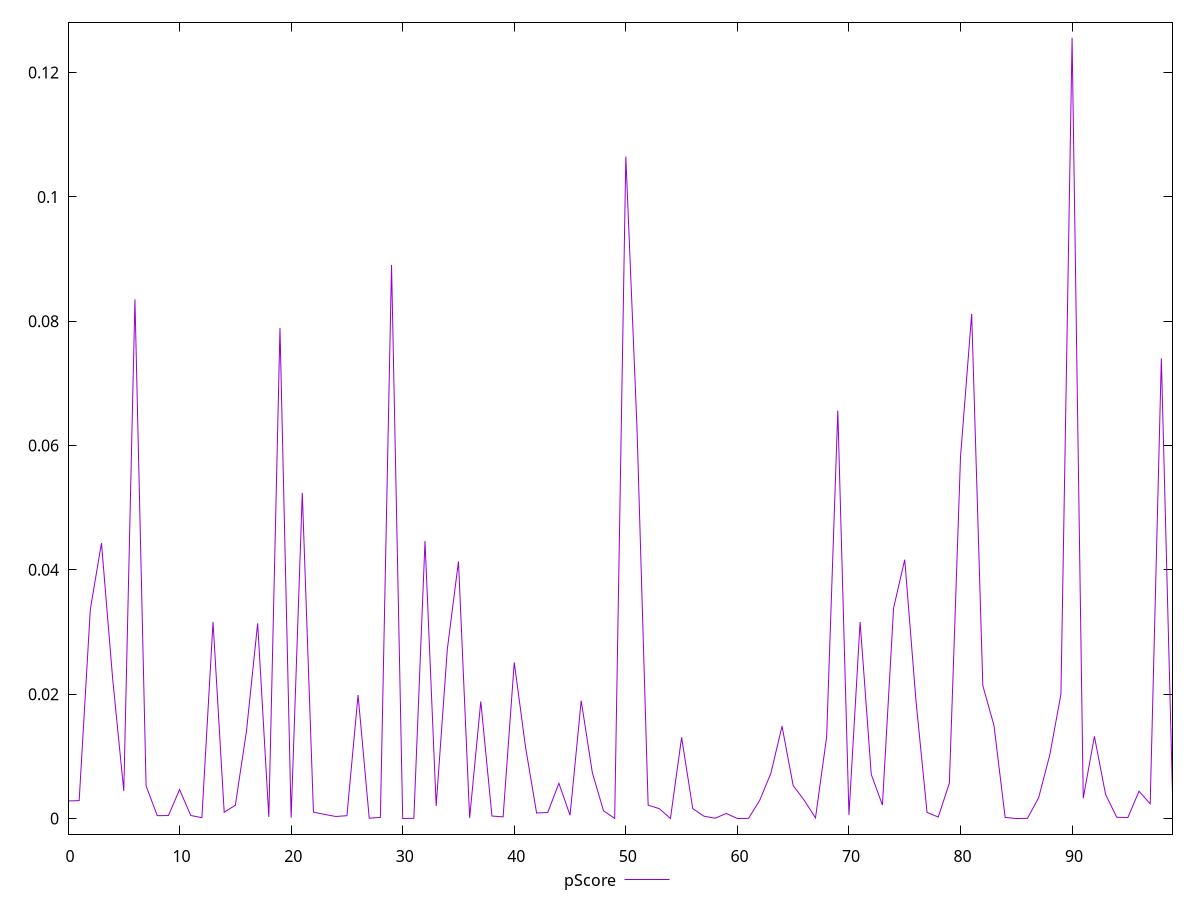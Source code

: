 reset

$pScore <<EOF
0 0.0028276313872977465
1 0.0028778042521566682
2 0.03363091428162224
3 0.04431989217737359
4 0.022546844594369564
5 0.004444360458548902
6 0.083517711796046
7 0.0052366226109353264
8 0.0004652593465119814
9 0.0004749912856399363
10 0.004664833622669895
11 0.0004925498656738747
12 0.00013679943167316244
13 0.03162294495573581
14 0.0010049540527274914
15 0.002140148405187281
16 0.014103048691062825
17 0.03140776265779627
18 0.00025976584161474525
19 0.07889627752112888
20 0.00012443416672480723
21 0.05239456194255959
22 0.0010271421896943522
23 0.0006572274317903637
24 0.00033036211835363316
25 0.00045339325584292656
26 0.019860578311266974
27 0.00005520596164643177
28 0.00017216244514228762
29 0.08905116030589
30 0.0000024353924873432575
31 0.000035863011590309135
32 0.04462889644965512
33 0.002032431651196265
34 0.027228121161046948
35 0.041350355165769404
36 0.00010459716420863074
37 0.018832897057426523
38 0.00040489665804471775
39 0.0002636677111136909
40 0.02510710510615094
41 0.011612999812579516
42 0.0008965770948648477
43 0.0009673487148598725
44 0.005670673966288897
45 0.0005242855126062484
46 0.018958217009849676
47 0.007355886235898168
48 0.001238319514276831
49 0.000023683307554089872
50 0.1064786379217354
51 0.06289739600370814
52 0.002140148405187281
53 0.0015830817296657584
54 0.000011067542400433616
55 0.01304493784237315
56 0.0015920212379604837
57 0.0003808088411536015
58 0.0000468393681510304
59 0.0008136149596419395
60 0.0000030553438534197674
61 0.000030051262755625974
62 0.0029289294243013964
63 0.007264566450213672
64 0.014858852911643461
65 0.005301024594908443
66 0.0029117807097600035
67 0.0001041103591254422
68 0.013129805728730237
69 0.06561848134326181
70 0.0005790896885179975
71 0.03162294495573581
72 0.007085532062274025
73 0.0021649043993791084
74 0.0338621672824399
75 0.04163769207152701
76 0.019084420967003357
77 0.000977937089799541
78 0.00024116105984683944
79 0.005670673966288786
80 0.05820899742884167
81 0.08117312279213096
82 0.021371671669988435
83 0.014956310506820336
84 0.0001763726851783387
85 8.159470662461032e-7
86 0.000030310083392715015
87 0.0033348368023214947
88 0.010215734989275138
89 0.019993156115657718
90 0.12557265424001762
91 0.0032567849544331007
92 0.013215260575749788
93 0.0038934755395079734
94 0.0002040601660087682
95 0.00016485232213131473
96 0.0043909982669776415
97 0.0023606219808365303
98 0.0740110697695946
99 0.0040360878528409305
EOF

set key outside below
set xrange [0:99]
set yrange [-0.0025106208187927813:0.12808409100587664]
set trange [-0.0025106208187927813:0.12808409100587664]
set terminal svg size 640, 500 enhanced background rgb 'white'
set output "report_00013_2021-02-09T12-04-24.940Z/max-potential-fid/samples/pages/pScore/values.svg"

plot $pScore title "pScore" with line

reset
